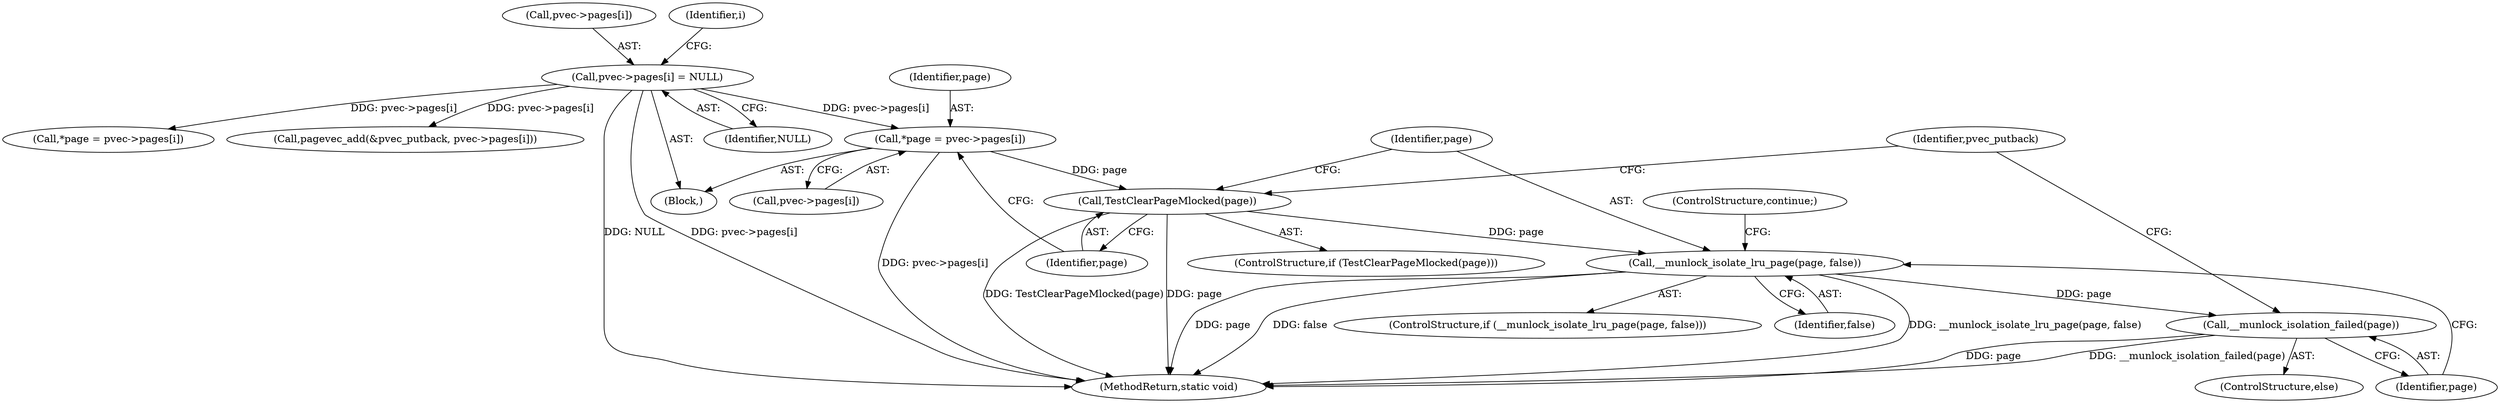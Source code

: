 digraph "0_linux_70feee0e1ef331b22cc51f383d532a0d043fbdcc@array" {
"1000143" [label="(Call,*page = pvec->pages[i])"];
"1000170" [label="(Call,pvec->pages[i] = NULL)"];
"1000151" [label="(Call,TestClearPageMlocked(page))"];
"1000155" [label="(Call,__munlock_isolate_lru_page(page, false))"];
"1000160" [label="(Call,__munlock_isolation_failed(page))"];
"1000161" [label="(Identifier,page)"];
"1000145" [label="(Call,pvec->pages[i])"];
"1000171" [label="(Call,pvec->pages[i])"];
"1000143" [label="(Call,*page = pvec->pages[i])"];
"1000206" [label="(Call,*page = pvec->pages[i])"];
"1000170" [label="(Call,pvec->pages[i] = NULL)"];
"1000154" [label="(ControlStructure,if (__munlock_isolate_lru_page(page, false)))"];
"1000162" [label="(Call,pagevec_add(&pvec_putback, pvec->pages[i]))"];
"1000155" [label="(Call,__munlock_isolate_lru_page(page, false))"];
"1000152" [label="(Identifier,page)"];
"1000159" [label="(ControlStructure,else)"];
"1000141" [label="(Block,)"];
"1000243" [label="(MethodReturn,static void)"];
"1000158" [label="(ControlStructure,continue;)"];
"1000151" [label="(Call,TestClearPageMlocked(page))"];
"1000140" [label="(Identifier,i)"];
"1000176" [label="(Identifier,NULL)"];
"1000144" [label="(Identifier,page)"];
"1000150" [label="(ControlStructure,if (TestClearPageMlocked(page)))"];
"1000157" [label="(Identifier,false)"];
"1000156" [label="(Identifier,page)"];
"1000164" [label="(Identifier,pvec_putback)"];
"1000160" [label="(Call,__munlock_isolation_failed(page))"];
"1000143" -> "1000141"  [label="AST: "];
"1000143" -> "1000145"  [label="CFG: "];
"1000144" -> "1000143"  [label="AST: "];
"1000145" -> "1000143"  [label="AST: "];
"1000152" -> "1000143"  [label="CFG: "];
"1000143" -> "1000243"  [label="DDG: pvec->pages[i]"];
"1000170" -> "1000143"  [label="DDG: pvec->pages[i]"];
"1000143" -> "1000151"  [label="DDG: page"];
"1000170" -> "1000141"  [label="AST: "];
"1000170" -> "1000176"  [label="CFG: "];
"1000171" -> "1000170"  [label="AST: "];
"1000176" -> "1000170"  [label="AST: "];
"1000140" -> "1000170"  [label="CFG: "];
"1000170" -> "1000243"  [label="DDG: NULL"];
"1000170" -> "1000243"  [label="DDG: pvec->pages[i]"];
"1000170" -> "1000162"  [label="DDG: pvec->pages[i]"];
"1000170" -> "1000206"  [label="DDG: pvec->pages[i]"];
"1000151" -> "1000150"  [label="AST: "];
"1000151" -> "1000152"  [label="CFG: "];
"1000152" -> "1000151"  [label="AST: "];
"1000156" -> "1000151"  [label="CFG: "];
"1000164" -> "1000151"  [label="CFG: "];
"1000151" -> "1000243"  [label="DDG: page"];
"1000151" -> "1000243"  [label="DDG: TestClearPageMlocked(page)"];
"1000151" -> "1000155"  [label="DDG: page"];
"1000155" -> "1000154"  [label="AST: "];
"1000155" -> "1000157"  [label="CFG: "];
"1000156" -> "1000155"  [label="AST: "];
"1000157" -> "1000155"  [label="AST: "];
"1000158" -> "1000155"  [label="CFG: "];
"1000161" -> "1000155"  [label="CFG: "];
"1000155" -> "1000243"  [label="DDG: page"];
"1000155" -> "1000243"  [label="DDG: false"];
"1000155" -> "1000243"  [label="DDG: __munlock_isolate_lru_page(page, false)"];
"1000155" -> "1000160"  [label="DDG: page"];
"1000160" -> "1000159"  [label="AST: "];
"1000160" -> "1000161"  [label="CFG: "];
"1000161" -> "1000160"  [label="AST: "];
"1000164" -> "1000160"  [label="CFG: "];
"1000160" -> "1000243"  [label="DDG: __munlock_isolation_failed(page)"];
"1000160" -> "1000243"  [label="DDG: page"];
}
